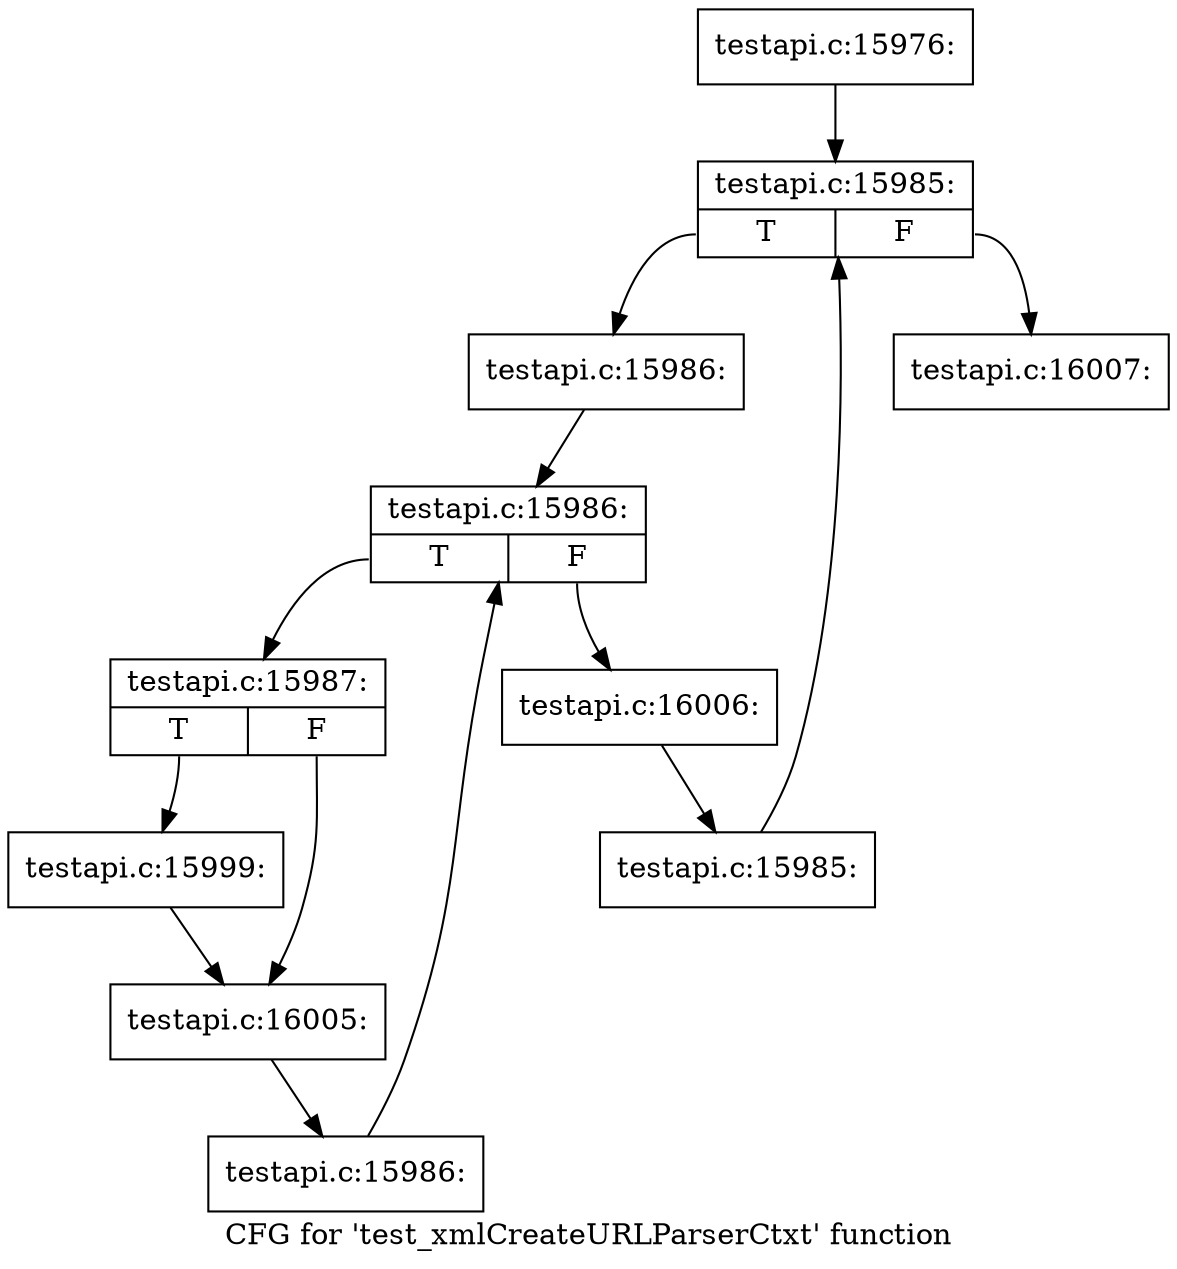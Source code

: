 digraph "CFG for 'test_xmlCreateURLParserCtxt' function" {
	label="CFG for 'test_xmlCreateURLParserCtxt' function";

	Node0x49277f0 [shape=record,label="{testapi.c:15976:}"];
	Node0x49277f0 -> Node0x4930c90;
	Node0x4930c90 [shape=record,label="{testapi.c:15985:|{<s0>T|<s1>F}}"];
	Node0x4930c90:s0 -> Node0x4930f70;
	Node0x4930c90:s1 -> Node0x4930af0;
	Node0x4930f70 [shape=record,label="{testapi.c:15986:}"];
	Node0x4930f70 -> Node0x4931360;
	Node0x4931360 [shape=record,label="{testapi.c:15986:|{<s0>T|<s1>F}}"];
	Node0x4931360:s0 -> Node0x49315e0;
	Node0x4931360:s1 -> Node0x4931240;
	Node0x49315e0 [shape=record,label="{testapi.c:15987:|{<s0>T|<s1>F}}"];
	Node0x49315e0:s0 -> Node0x49326a0;
	Node0x49315e0:s1 -> Node0x49329d0;
	Node0x49326a0 [shape=record,label="{testapi.c:15999:}"];
	Node0x49326a0 -> Node0x49329d0;
	Node0x49329d0 [shape=record,label="{testapi.c:16005:}"];
	Node0x49329d0 -> Node0x4931550;
	Node0x4931550 [shape=record,label="{testapi.c:15986:}"];
	Node0x4931550 -> Node0x4931360;
	Node0x4931240 [shape=record,label="{testapi.c:16006:}"];
	Node0x4931240 -> Node0x4930ee0;
	Node0x4930ee0 [shape=record,label="{testapi.c:15985:}"];
	Node0x4930ee0 -> Node0x4930c90;
	Node0x4930af0 [shape=record,label="{testapi.c:16007:}"];
}
